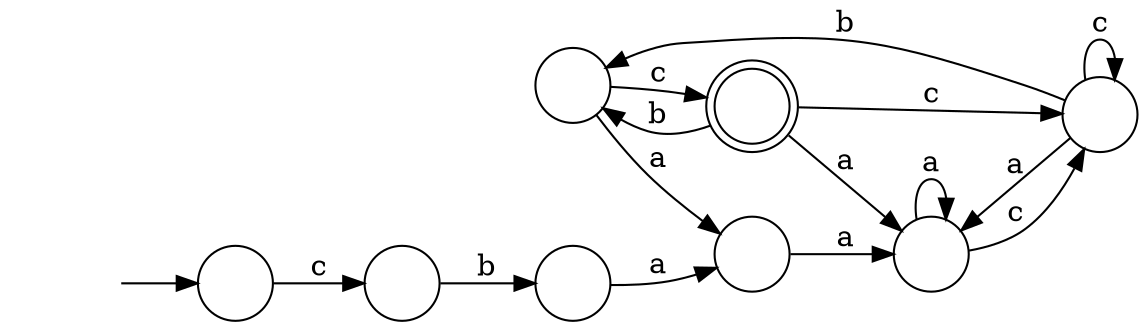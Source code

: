 digraph Automaton {
  rankdir = LR;
  0 [shape=circle,label=""];
  0 -> 1 [label="c"]
  0 -> 6 [label="a"]
  1 [shape=doublecircle,label=""];
  1 -> 5 [label="c"]
  1 -> 0 [label="b"]
  1 -> 7 [label="a"]
  2 [shape=circle,label=""];
  2 -> 6 [label="a"]
  3 [shape=circle,label=""];
  initial [shape=plaintext,label=""];
  initial -> 3
  3 -> 4 [label="c"]
  4 [shape=circle,label=""];
  4 -> 2 [label="b"]
  5 [shape=circle,label=""];
  5 -> 5 [label="c"]
  5 -> 0 [label="b"]
  5 -> 7 [label="a"]
  6 [shape=circle,label=""];
  6 -> 7 [label="a"]
  7 [shape=circle,label=""];
  7 -> 5 [label="c"]
  7 -> 7 [label="a"]
}

